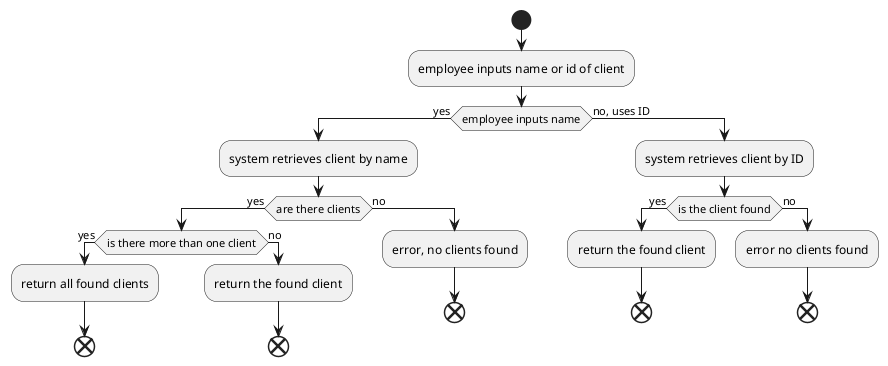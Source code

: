 @startuml
start
:employee inputs name or id of client;

if (employee inputs name) then (yes)
:system retrieves client by name;
if (are there clients) then (yes)
if (is there more than one client) then (yes)
:return all found clients;
end;
else (no)
:return the found client;
end;
endif


else (no)
:error, no clients found;
end;
endif

else (no, uses ID)
:system retrieves client by ID;
if (is the client found) then (yes)
:return the found client;
end;
else (no)
:error no clients found;
end;
endif


@enduml